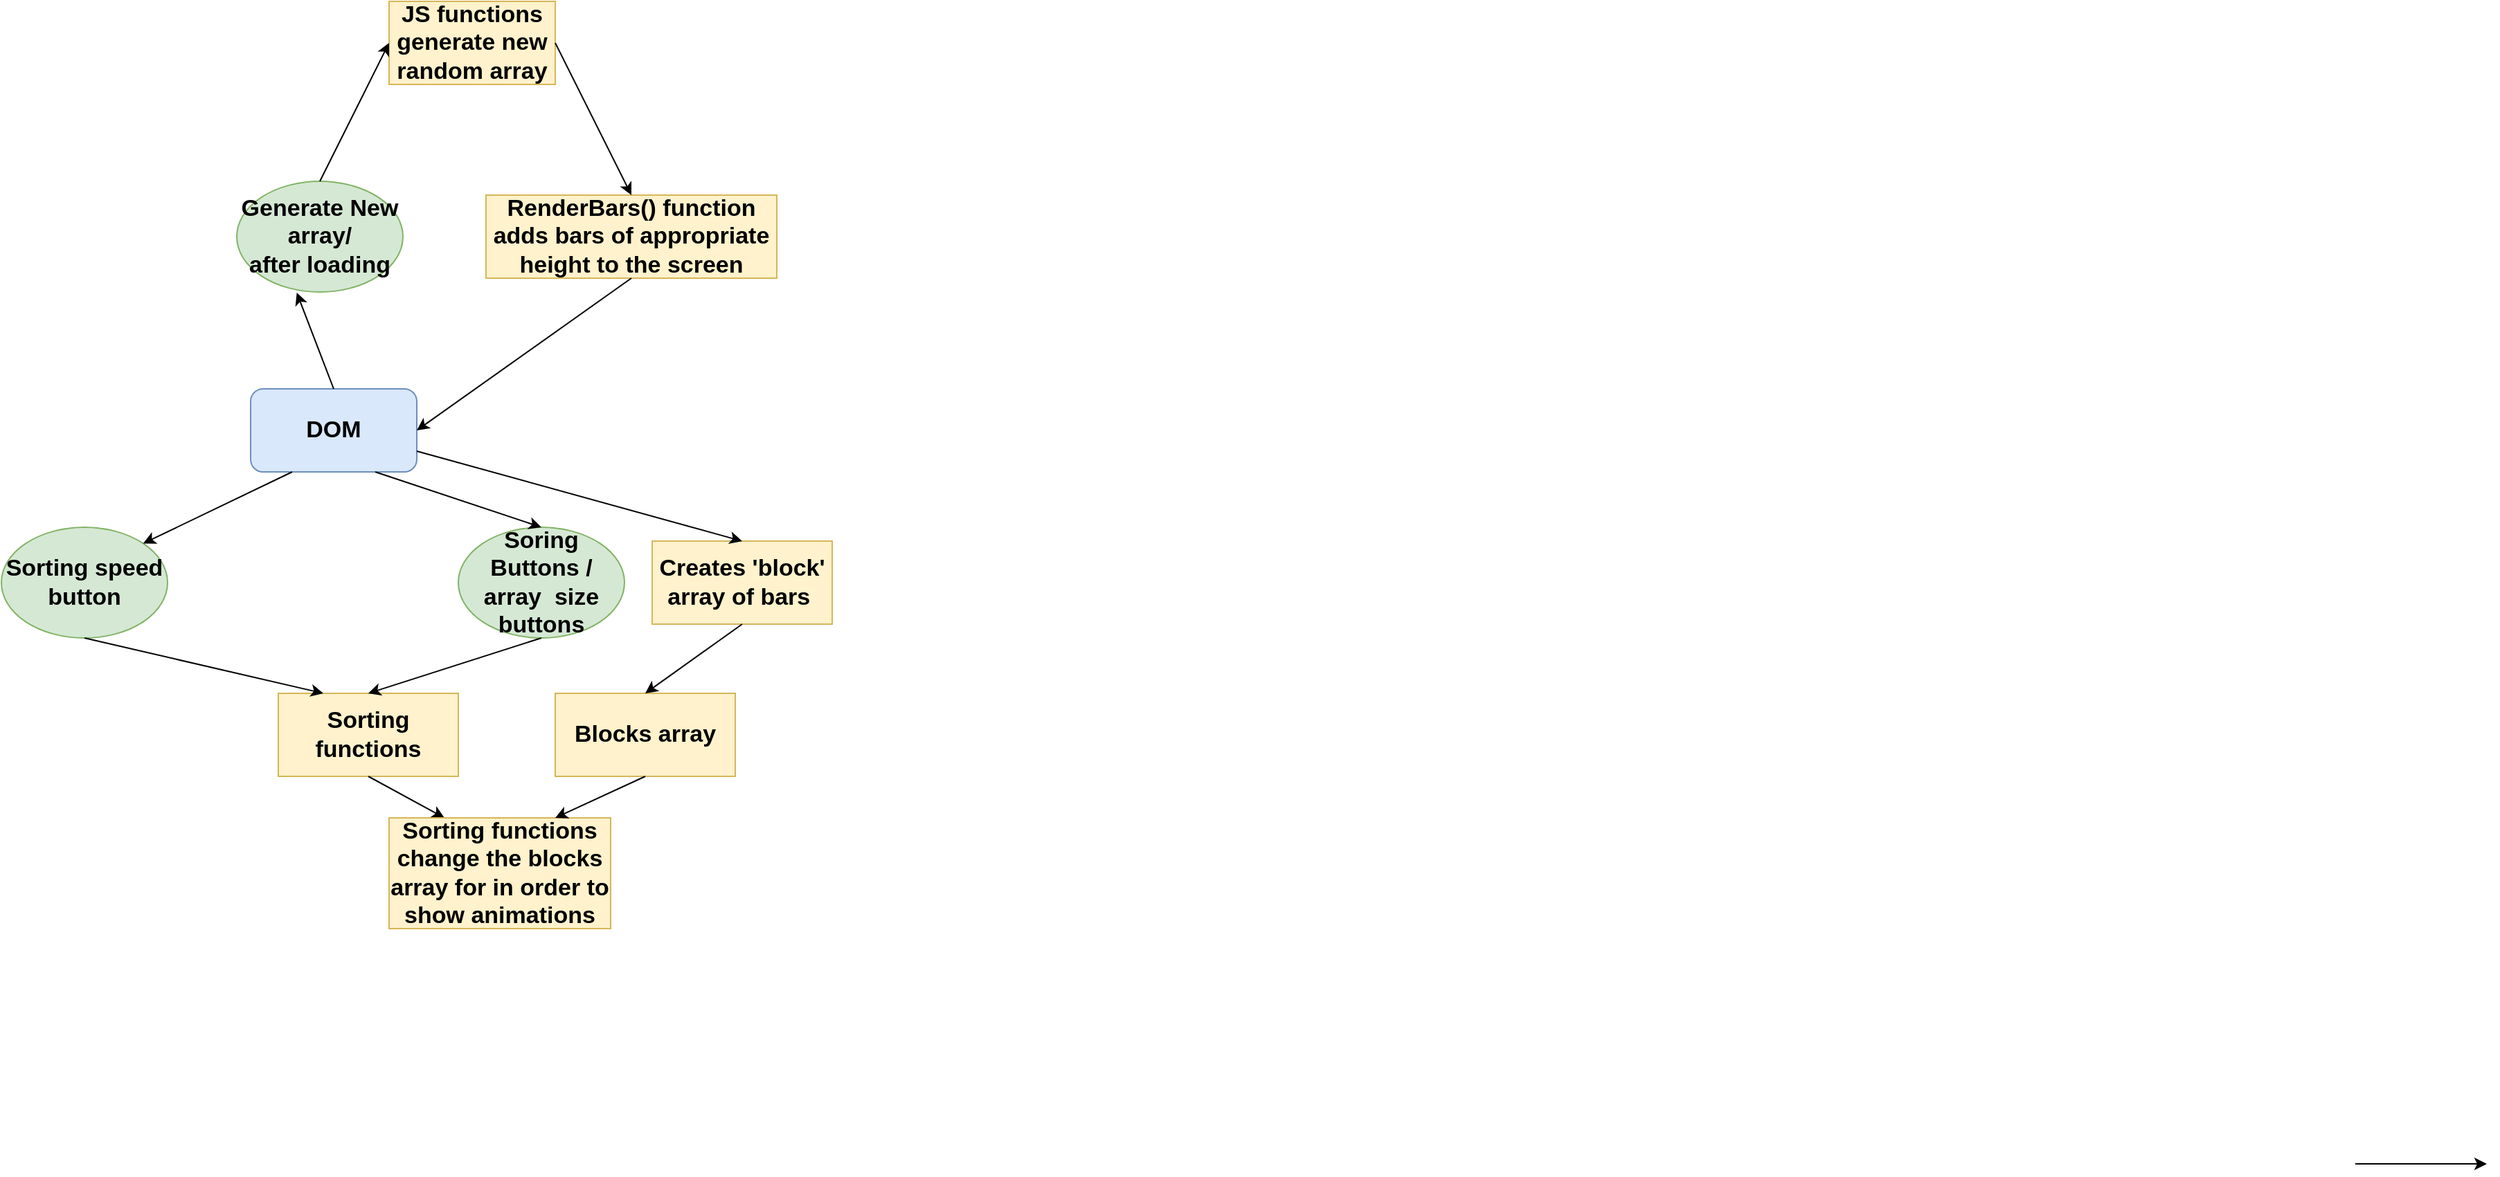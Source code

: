 <mxfile version="20.8.10" type="device"><diagram name="Page-1" id="3BqcN5bHId-RZqYNniOM"><mxGraphModel dx="2150" dy="731" grid="1" gridSize="10" guides="1" tooltips="1" connect="1" arrows="1" fold="1" page="1" pageScale="1" pageWidth="850" pageHeight="1100" math="0" shadow="0"><root><mxCell id="0"/><mxCell id="1" parent="0"/><mxCell id="oSDMkH5BkOo1b42S6Boz-2" value="DOM" style="rounded=1;whiteSpace=wrap;html=1;fillColor=#dae8fc;strokeColor=#6c8ebf;fontSize=17;fontStyle=1" vertex="1" parent="1"><mxGeometry x="-610" y="340" width="120" height="60" as="geometry"/></mxCell><mxCell id="oSDMkH5BkOo1b42S6Boz-5" value="Generate New array/&lt;br style=&quot;font-size: 17px;&quot;&gt;after loading" style="ellipse;whiteSpace=wrap;html=1;fillColor=#d5e8d4;strokeColor=#82b366;fontSize=17;fontStyle=1" vertex="1" parent="1"><mxGeometry x="-620" y="190" width="120" height="80" as="geometry"/></mxCell><mxCell id="oSDMkH5BkOo1b42S6Boz-7" value="JS functions generate new random array" style="rounded=0;whiteSpace=wrap;html=1;fillColor=#fff2cc;strokeColor=#d6b656;fontSize=17;fontStyle=1" vertex="1" parent="1"><mxGeometry x="-510" y="60" width="120" height="60" as="geometry"/></mxCell><mxCell id="oSDMkH5BkOo1b42S6Boz-10" value="" style="endArrow=classic;html=1;rounded=0;entryX=0.361;entryY=1.006;entryDx=0;entryDy=0;entryPerimeter=0;exitX=0.5;exitY=0;exitDx=0;exitDy=0;fontSize=17;fontStyle=1" edge="1" parent="1" source="oSDMkH5BkOo1b42S6Boz-2" target="oSDMkH5BkOo1b42S6Boz-5"><mxGeometry width="50" height="50" relative="1" as="geometry"><mxPoint x="-550" y="360" as="sourcePoint"/><mxPoint x="-500" y="310" as="targetPoint"/></mxGeometry></mxCell><mxCell id="oSDMkH5BkOo1b42S6Boz-11" value="" style="endArrow=classic;html=1;rounded=0;entryX=0;entryY=0.5;entryDx=0;entryDy=0;exitX=0.5;exitY=0;exitDx=0;exitDy=0;fontSize=17;fontStyle=1" edge="1" parent="1" source="oSDMkH5BkOo1b42S6Boz-5" target="oSDMkH5BkOo1b42S6Boz-7"><mxGeometry width="50" height="50" relative="1" as="geometry"><mxPoint x="-440" y="240" as="sourcePoint"/><mxPoint x="-390" y="190" as="targetPoint"/></mxGeometry></mxCell><mxCell id="oSDMkH5BkOo1b42S6Boz-14" value="RenderBars() function adds bars of appropriate height to the screen" style="rounded=0;whiteSpace=wrap;html=1;fillColor=#fff2cc;strokeColor=#d6b656;fontSize=17;fontStyle=1" vertex="1" parent="1"><mxGeometry x="-440" y="200" width="210" height="60" as="geometry"/></mxCell><mxCell id="oSDMkH5BkOo1b42S6Boz-16" value="" style="endArrow=classic;html=1;rounded=0;exitX=0.5;exitY=1;exitDx=0;exitDy=0;entryX=1;entryY=0.5;entryDx=0;entryDy=0;fontSize=17;fontStyle=1" edge="1" parent="1" source="oSDMkH5BkOo1b42S6Boz-14" target="oSDMkH5BkOo1b42S6Boz-2"><mxGeometry width="50" height="50" relative="1" as="geometry"><mxPoint x="-370" y="320" as="sourcePoint"/><mxPoint x="-402.5" y="380" as="targetPoint"/><Array as="points"/></mxGeometry></mxCell><mxCell id="oSDMkH5BkOo1b42S6Boz-17" value="Soring Buttons / array&amp;nbsp; size buttons" style="ellipse;whiteSpace=wrap;html=1;fillColor=#d5e8d4;strokeColor=#82b366;fontSize=17;fontStyle=1" vertex="1" parent="1"><mxGeometry x="-460" y="440" width="120" height="80" as="geometry"/></mxCell><mxCell id="oSDMkH5BkOo1b42S6Boz-18" value="Creates 'block' array of bars&amp;nbsp;" style="rounded=0;whiteSpace=wrap;html=1;fillColor=#fff2cc;strokeColor=#d6b656;fontSize=17;fontStyle=1" vertex="1" parent="1"><mxGeometry x="-320" y="450" width="130" height="60" as="geometry"/></mxCell><mxCell id="oSDMkH5BkOo1b42S6Boz-19" value="" style="endArrow=classic;html=1;rounded=0;exitX=1;exitY=0.5;exitDx=0;exitDy=0;entryX=0;entryY=0.5;entryDx=0;entryDy=0;startArrow=none;" edge="1" parent="1"><mxGeometry width="50" height="50" relative="1" as="geometry"><mxPoint x="910" y="900" as="sourcePoint"/><mxPoint x="1005" y="900" as="targetPoint"/></mxGeometry></mxCell><mxCell id="oSDMkH5BkOo1b42S6Boz-25" value="Sorting functions" style="rounded=0;whiteSpace=wrap;html=1;fillColor=#fff2cc;strokeColor=#d6b656;fontSize=17;fontStyle=1" vertex="1" parent="1"><mxGeometry x="-590" y="560" width="130" height="60" as="geometry"/></mxCell><mxCell id="oSDMkH5BkOo1b42S6Boz-26" value="Blocks array" style="rounded=0;whiteSpace=wrap;html=1;fillColor=#fff2cc;strokeColor=#d6b656;fontSize=17;fontStyle=1" vertex="1" parent="1"><mxGeometry x="-390" y="560" width="130" height="60" as="geometry"/></mxCell><mxCell id="oSDMkH5BkOo1b42S6Boz-27" value="" style="endArrow=classic;html=1;rounded=0;exitX=0.5;exitY=1;exitDx=0;exitDy=0;entryX=0.25;entryY=0;entryDx=0;entryDy=0;fontSize=17;fontStyle=1" edge="1" parent="1" source="oSDMkH5BkOo1b42S6Boz-25" target="oSDMkH5BkOo1b42S6Boz-32"><mxGeometry width="50" height="50" relative="1" as="geometry"><mxPoint x="-630" y="750" as="sourcePoint"/><mxPoint x="-630" y="720" as="targetPoint"/></mxGeometry></mxCell><mxCell id="oSDMkH5BkOo1b42S6Boz-29" value="" style="endArrow=classic;html=1;rounded=0;exitX=0.5;exitY=1;exitDx=0;exitDy=0;entryX=0.5;entryY=0;entryDx=0;entryDy=0;fontSize=17;fontStyle=1" edge="1" parent="1" source="oSDMkH5BkOo1b42S6Boz-18" target="oSDMkH5BkOo1b42S6Boz-26"><mxGeometry width="50" height="50" relative="1" as="geometry"><mxPoint x="-420" y="600" as="sourcePoint"/><mxPoint x="-370" y="550" as="targetPoint"/></mxGeometry></mxCell><mxCell id="oSDMkH5BkOo1b42S6Boz-30" value="" style="endArrow=classic;html=1;rounded=0;exitX=0.5;exitY=1;exitDx=0;exitDy=0;entryX=0.5;entryY=0;entryDx=0;entryDy=0;fontSize=17;fontStyle=1" edge="1" parent="1" source="oSDMkH5BkOo1b42S6Boz-17" target="oSDMkH5BkOo1b42S6Boz-25"><mxGeometry width="50" height="50" relative="1" as="geometry"><mxPoint x="-640" y="490" as="sourcePoint"/><mxPoint x="-590" y="440" as="targetPoint"/></mxGeometry></mxCell><mxCell id="oSDMkH5BkOo1b42S6Boz-32" value="Sorting functions change the blocks array for in order to show animations" style="rounded=0;whiteSpace=wrap;html=1;fillColor=#fff2cc;strokeColor=#d6b656;fontSize=17;fontStyle=1" vertex="1" parent="1"><mxGeometry x="-510" y="650" width="160" height="80" as="geometry"/></mxCell><mxCell id="oSDMkH5BkOo1b42S6Boz-33" value="" style="endArrow=classic;html=1;rounded=0;exitX=0.5;exitY=1;exitDx=0;exitDy=0;entryX=0.75;entryY=0;entryDx=0;entryDy=0;fontSize=17;fontStyle=1" edge="1" parent="1" source="oSDMkH5BkOo1b42S6Boz-26" target="oSDMkH5BkOo1b42S6Boz-32"><mxGeometry width="50" height="50" relative="1" as="geometry"><mxPoint x="-507.5" y="670" as="sourcePoint"/><mxPoint x="-460" y="730" as="targetPoint"/><Array as="points"/></mxGeometry></mxCell><mxCell id="oSDMkH5BkOo1b42S6Boz-34" value="" style="endArrow=classic;html=1;rounded=0;fontSize=17;exitX=1;exitY=0.75;exitDx=0;exitDy=0;entryX=0.5;entryY=0;entryDx=0;entryDy=0;fontStyle=1" edge="1" parent="1" source="oSDMkH5BkOo1b42S6Boz-2" target="oSDMkH5BkOo1b42S6Boz-18"><mxGeometry width="50" height="50" relative="1" as="geometry"><mxPoint x="-460" y="400" as="sourcePoint"/><mxPoint x="-410" y="350" as="targetPoint"/></mxGeometry></mxCell><mxCell id="oSDMkH5BkOo1b42S6Boz-35" value="Sorting speed button" style="ellipse;whiteSpace=wrap;html=1;fillColor=#d5e8d4;strokeColor=#82b366;fontSize=17;fontStyle=1" vertex="1" parent="1"><mxGeometry x="-790" y="440" width="120" height="80" as="geometry"/></mxCell><mxCell id="oSDMkH5BkOo1b42S6Boz-36" value="" style="endArrow=classic;html=1;rounded=0;fontSize=17;entryX=1;entryY=0;entryDx=0;entryDy=0;exitX=0.25;exitY=1;exitDx=0;exitDy=0;fontStyle=1" edge="1" parent="1" source="oSDMkH5BkOo1b42S6Boz-2" target="oSDMkH5BkOo1b42S6Boz-35"><mxGeometry width="50" height="50" relative="1" as="geometry"><mxPoint x="-710" y="330" as="sourcePoint"/><mxPoint x="-660" y="280" as="targetPoint"/></mxGeometry></mxCell><mxCell id="oSDMkH5BkOo1b42S6Boz-38" value="" style="endArrow=classic;html=1;rounded=0;fontSize=17;exitX=1;exitY=0.5;exitDx=0;exitDy=0;entryX=0.5;entryY=0;entryDx=0;entryDy=0;fontStyle=1" edge="1" parent="1" source="oSDMkH5BkOo1b42S6Boz-7" target="oSDMkH5BkOo1b42S6Boz-14"><mxGeometry width="50" height="50" relative="1" as="geometry"><mxPoint x="-390" y="160" as="sourcePoint"/><mxPoint x="-340" y="110" as="targetPoint"/></mxGeometry></mxCell><mxCell id="oSDMkH5BkOo1b42S6Boz-41" value="" style="endArrow=classic;html=1;rounded=0;fontSize=17;entryX=0.25;entryY=0;entryDx=0;entryDy=0;exitX=0.5;exitY=1;exitDx=0;exitDy=0;fontStyle=1" edge="1" parent="1" source="oSDMkH5BkOo1b42S6Boz-35" target="oSDMkH5BkOo1b42S6Boz-25"><mxGeometry width="50" height="50" relative="1" as="geometry"><mxPoint x="-750" y="470" as="sourcePoint"/><mxPoint x="-690" y="510" as="targetPoint"/></mxGeometry></mxCell><mxCell id="oSDMkH5BkOo1b42S6Boz-42" value="" style="endArrow=classic;html=1;rounded=0;fontSize=17;entryX=0.5;entryY=0;entryDx=0;entryDy=0;exitX=0.75;exitY=1;exitDx=0;exitDy=0;fontStyle=1" edge="1" parent="1" source="oSDMkH5BkOo1b42S6Boz-2" target="oSDMkH5BkOo1b42S6Boz-17"><mxGeometry width="50" height="50" relative="1" as="geometry"><mxPoint x="-550" y="460" as="sourcePoint"/><mxPoint x="-500" y="410" as="targetPoint"/></mxGeometry></mxCell></root></mxGraphModel></diagram></mxfile>